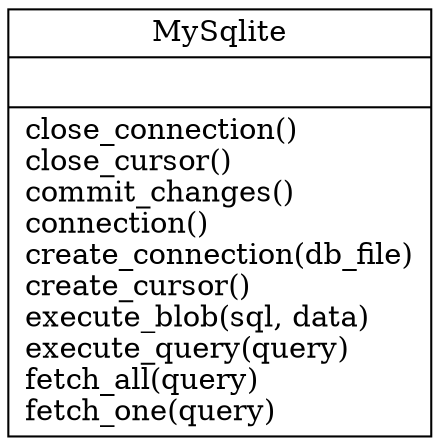 digraph "classes_sqlite.py" {
charset="utf-8"
rankdir=BT
"0" [label="{MySqlite|\l|close_connection()\lclose_cursor()\lcommit_changes()\lconnection()\lcreate_connection(db_file)\lcreate_cursor()\lexecute_blob(sql, data)\lexecute_query(query)\lfetch_all(query)\lfetch_one(query)\l}", shape="record"];
}
